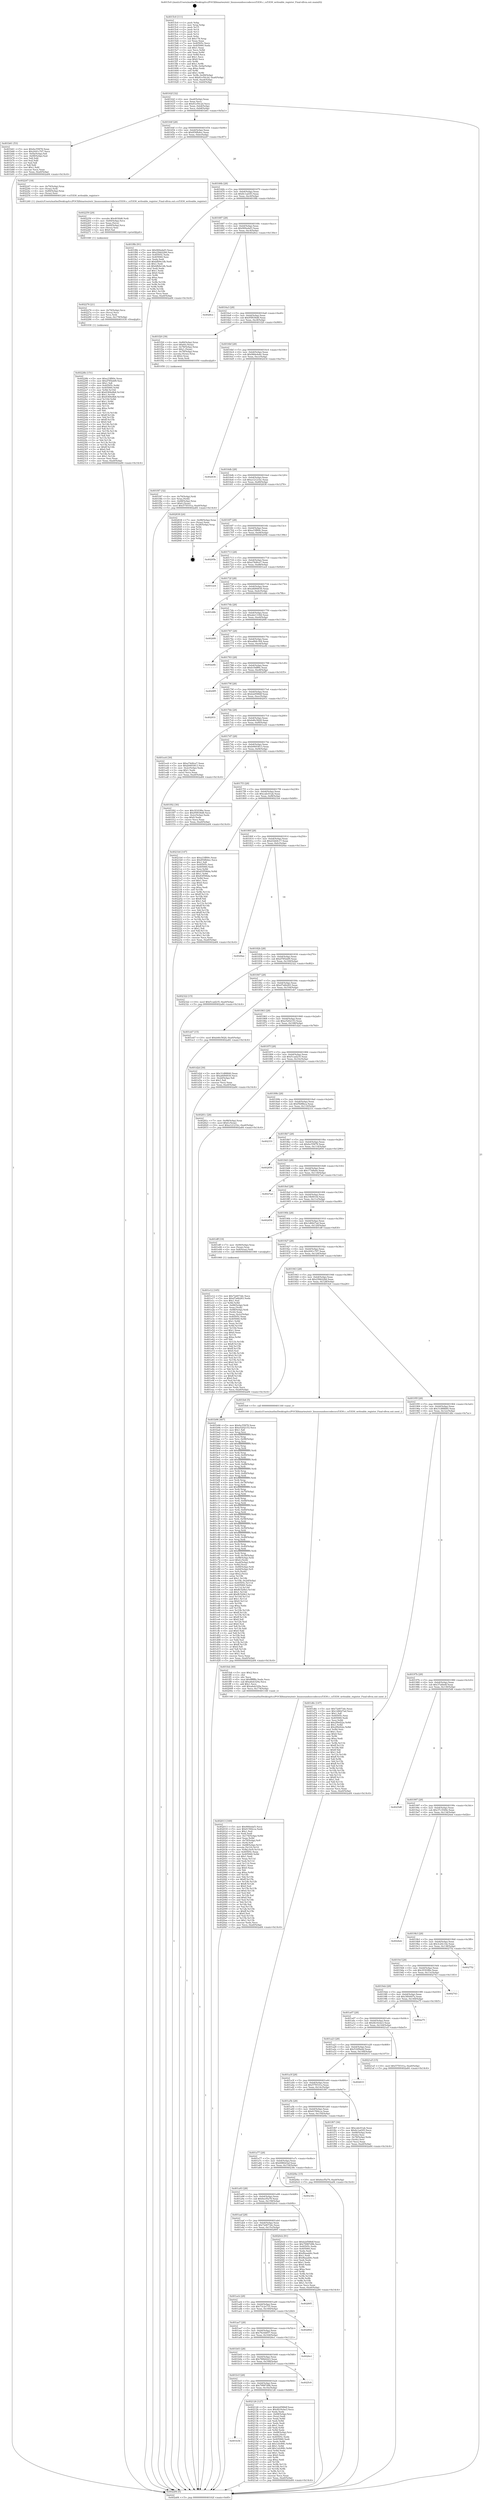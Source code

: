 digraph "0x4015c0" {
  label = "0x4015c0 (/mnt/c/Users/mathe/Desktop/tcc/POCII/binaries/extr_linuxsoundsoccodecscs53l30.c_cs53l30_writeable_register_Final-ollvm.out::main(0))"
  labelloc = "t"
  node[shape=record]

  Entry [label="",width=0.3,height=0.3,shape=circle,fillcolor=black,style=filled]
  "0x40162f" [label="{
     0x40162f [32]\l
     | [instrs]\l
     &nbsp;&nbsp;0x40162f \<+6\>: mov -0xa0(%rbp),%eax\l
     &nbsp;&nbsp;0x401635 \<+2\>: mov %eax,%ecx\l
     &nbsp;&nbsp;0x401637 \<+6\>: sub $0x81e50c2d,%ecx\l
     &nbsp;&nbsp;0x40163d \<+6\>: mov %eax,-0xb4(%rbp)\l
     &nbsp;&nbsp;0x401643 \<+6\>: mov %ecx,-0xb8(%rbp)\l
     &nbsp;&nbsp;0x401649 \<+6\>: je 0000000000401b61 \<main+0x5a1\>\l
  }"]
  "0x401b61" [label="{
     0x401b61 [53]\l
     | [instrs]\l
     &nbsp;&nbsp;0x401b61 \<+5\>: mov $0xfec55878,%eax\l
     &nbsp;&nbsp;0x401b66 \<+5\>: mov $0x2041c707,%ecx\l
     &nbsp;&nbsp;0x401b6b \<+6\>: mov -0x9a(%rbp),%dl\l
     &nbsp;&nbsp;0x401b71 \<+7\>: mov -0x99(%rbp),%sil\l
     &nbsp;&nbsp;0x401b78 \<+3\>: mov %dl,%dil\l
     &nbsp;&nbsp;0x401b7b \<+3\>: and %sil,%dil\l
     &nbsp;&nbsp;0x401b7e \<+3\>: xor %sil,%dl\l
     &nbsp;&nbsp;0x401b81 \<+3\>: or %dl,%dil\l
     &nbsp;&nbsp;0x401b84 \<+4\>: test $0x1,%dil\l
     &nbsp;&nbsp;0x401b88 \<+3\>: cmovne %ecx,%eax\l
     &nbsp;&nbsp;0x401b8b \<+6\>: mov %eax,-0xa0(%rbp)\l
     &nbsp;&nbsp;0x401b91 \<+5\>: jmp 0000000000402a84 \<main+0x14c4\>\l
  }"]
  "0x40164f" [label="{
     0x40164f [28]\l
     | [instrs]\l
     &nbsp;&nbsp;0x40164f \<+5\>: jmp 0000000000401654 \<main+0x94\>\l
     &nbsp;&nbsp;0x401654 \<+6\>: mov -0xb4(%rbp),%eax\l
     &nbsp;&nbsp;0x40165a \<+5\>: sub $0x854fb4ec,%eax\l
     &nbsp;&nbsp;0x40165f \<+6\>: mov %eax,-0xbc(%rbp)\l
     &nbsp;&nbsp;0x401665 \<+6\>: je 0000000000402247 \<main+0xc87\>\l
  }"]
  "0x402a84" [label="{
     0x402a84 [5]\l
     | [instrs]\l
     &nbsp;&nbsp;0x402a84 \<+5\>: jmp 000000000040162f \<main+0x6f\>\l
  }"]
  "0x4015c0" [label="{
     0x4015c0 [111]\l
     | [instrs]\l
     &nbsp;&nbsp;0x4015c0 \<+1\>: push %rbp\l
     &nbsp;&nbsp;0x4015c1 \<+3\>: mov %rsp,%rbp\l
     &nbsp;&nbsp;0x4015c4 \<+2\>: push %r15\l
     &nbsp;&nbsp;0x4015c6 \<+2\>: push %r14\l
     &nbsp;&nbsp;0x4015c8 \<+2\>: push %r13\l
     &nbsp;&nbsp;0x4015ca \<+2\>: push %r12\l
     &nbsp;&nbsp;0x4015cc \<+1\>: push %rbx\l
     &nbsp;&nbsp;0x4015cd \<+7\>: sub $0x178,%rsp\l
     &nbsp;&nbsp;0x4015d4 \<+2\>: xor %eax,%eax\l
     &nbsp;&nbsp;0x4015d6 \<+7\>: mov 0x40505c,%ecx\l
     &nbsp;&nbsp;0x4015dd \<+7\>: mov 0x405060,%edx\l
     &nbsp;&nbsp;0x4015e4 \<+3\>: sub $0x1,%eax\l
     &nbsp;&nbsp;0x4015e7 \<+3\>: mov %ecx,%r8d\l
     &nbsp;&nbsp;0x4015ea \<+3\>: add %eax,%r8d\l
     &nbsp;&nbsp;0x4015ed \<+4\>: imul %r8d,%ecx\l
     &nbsp;&nbsp;0x4015f1 \<+3\>: and $0x1,%ecx\l
     &nbsp;&nbsp;0x4015f4 \<+3\>: cmp $0x0,%ecx\l
     &nbsp;&nbsp;0x4015f7 \<+4\>: sete %r9b\l
     &nbsp;&nbsp;0x4015fb \<+4\>: and $0x1,%r9b\l
     &nbsp;&nbsp;0x4015ff \<+7\>: mov %r9b,-0x9a(%rbp)\l
     &nbsp;&nbsp;0x401606 \<+3\>: cmp $0xa,%edx\l
     &nbsp;&nbsp;0x401609 \<+4\>: setl %r9b\l
     &nbsp;&nbsp;0x40160d \<+4\>: and $0x1,%r9b\l
     &nbsp;&nbsp;0x401611 \<+7\>: mov %r9b,-0x99(%rbp)\l
     &nbsp;&nbsp;0x401618 \<+10\>: movl $0x81e50c2d,-0xa0(%rbp)\l
     &nbsp;&nbsp;0x401622 \<+6\>: mov %edi,-0xa4(%rbp)\l
     &nbsp;&nbsp;0x401628 \<+7\>: mov %rsi,-0xb0(%rbp)\l
  }"]
  Exit [label="",width=0.3,height=0.3,shape=circle,fillcolor=black,style=filled,peripheries=2]
  "0x402247" [label="{
     0x402247 [18]\l
     | [instrs]\l
     &nbsp;&nbsp;0x402247 \<+4\>: mov -0x70(%rbp),%rax\l
     &nbsp;&nbsp;0x40224b \<+3\>: mov (%rax),%rdi\l
     &nbsp;&nbsp;0x40224e \<+4\>: mov -0x80(%rbp),%rax\l
     &nbsp;&nbsp;0x402252 \<+2\>: mov (%rax),%esi\l
     &nbsp;&nbsp;0x402254 \<+5\>: call 0000000000401240 \<cs53l30_writeable_register\>\l
     | [calls]\l
     &nbsp;&nbsp;0x401240 \{1\} (/mnt/c/Users/mathe/Desktop/tcc/POCII/binaries/extr_linuxsoundsoccodecscs53l30.c_cs53l30_writeable_register_Final-ollvm.out::cs53l30_writeable_register)\l
  }"]
  "0x40166b" [label="{
     0x40166b [28]\l
     | [instrs]\l
     &nbsp;&nbsp;0x40166b \<+5\>: jmp 0000000000401670 \<main+0xb0\>\l
     &nbsp;&nbsp;0x401670 \<+6\>: mov -0xb4(%rbp),%eax\l
     &nbsp;&nbsp;0x401676 \<+5\>: sub $0x8c1ad3f3,%eax\l
     &nbsp;&nbsp;0x40167b \<+6\>: mov %eax,-0xc0(%rbp)\l
     &nbsp;&nbsp;0x401681 \<+6\>: je 0000000000401f8b \<main+0x9cb\>\l
  }"]
  "0x40228b" [label="{
     0x40228b [151]\l
     | [instrs]\l
     &nbsp;&nbsp;0x40228b \<+5\>: mov $0xa33ff49c,%eax\l
     &nbsp;&nbsp;0x402290 \<+5\>: mov $0xd785ebf9,%esi\l
     &nbsp;&nbsp;0x402295 \<+2\>: mov $0x1,%dl\l
     &nbsp;&nbsp;0x402297 \<+8\>: mov 0x40505c,%r8d\l
     &nbsp;&nbsp;0x40229f \<+8\>: mov 0x405060,%r9d\l
     &nbsp;&nbsp;0x4022a7 \<+3\>: mov %r8d,%r10d\l
     &nbsp;&nbsp;0x4022aa \<+7\>: add $0x8369e8b8,%r10d\l
     &nbsp;&nbsp;0x4022b1 \<+4\>: sub $0x1,%r10d\l
     &nbsp;&nbsp;0x4022b5 \<+7\>: sub $0x8369e8b8,%r10d\l
     &nbsp;&nbsp;0x4022bc \<+4\>: imul %r10d,%r8d\l
     &nbsp;&nbsp;0x4022c0 \<+4\>: and $0x1,%r8d\l
     &nbsp;&nbsp;0x4022c4 \<+4\>: cmp $0x0,%r8d\l
     &nbsp;&nbsp;0x4022c8 \<+4\>: sete %r11b\l
     &nbsp;&nbsp;0x4022cc \<+4\>: cmp $0xa,%r9d\l
     &nbsp;&nbsp;0x4022d0 \<+3\>: setl %bl\l
     &nbsp;&nbsp;0x4022d3 \<+3\>: mov %r11b,%r14b\l
     &nbsp;&nbsp;0x4022d6 \<+4\>: xor $0xff,%r14b\l
     &nbsp;&nbsp;0x4022da \<+3\>: mov %bl,%r15b\l
     &nbsp;&nbsp;0x4022dd \<+4\>: xor $0xff,%r15b\l
     &nbsp;&nbsp;0x4022e1 \<+3\>: xor $0x0,%dl\l
     &nbsp;&nbsp;0x4022e4 \<+3\>: mov %r14b,%r12b\l
     &nbsp;&nbsp;0x4022e7 \<+4\>: and $0x0,%r12b\l
     &nbsp;&nbsp;0x4022eb \<+3\>: and %dl,%r11b\l
     &nbsp;&nbsp;0x4022ee \<+3\>: mov %r15b,%r13b\l
     &nbsp;&nbsp;0x4022f1 \<+4\>: and $0x0,%r13b\l
     &nbsp;&nbsp;0x4022f5 \<+2\>: and %dl,%bl\l
     &nbsp;&nbsp;0x4022f7 \<+3\>: or %r11b,%r12b\l
     &nbsp;&nbsp;0x4022fa \<+3\>: or %bl,%r13b\l
     &nbsp;&nbsp;0x4022fd \<+3\>: xor %r13b,%r12b\l
     &nbsp;&nbsp;0x402300 \<+3\>: or %r15b,%r14b\l
     &nbsp;&nbsp;0x402303 \<+4\>: xor $0xff,%r14b\l
     &nbsp;&nbsp;0x402307 \<+3\>: or $0x0,%dl\l
     &nbsp;&nbsp;0x40230a \<+3\>: and %dl,%r14b\l
     &nbsp;&nbsp;0x40230d \<+3\>: or %r14b,%r12b\l
     &nbsp;&nbsp;0x402310 \<+4\>: test $0x1,%r12b\l
     &nbsp;&nbsp;0x402314 \<+3\>: cmovne %esi,%eax\l
     &nbsp;&nbsp;0x402317 \<+6\>: mov %eax,-0xa0(%rbp)\l
     &nbsp;&nbsp;0x40231d \<+5\>: jmp 0000000000402a84 \<main+0x14c4\>\l
  }"]
  "0x401f8b" [label="{
     0x401f8b [91]\l
     | [instrs]\l
     &nbsp;&nbsp;0x401f8b \<+5\>: mov $0x900edaf3,%eax\l
     &nbsp;&nbsp;0x401f90 \<+5\>: mov $0x2566228d,%ecx\l
     &nbsp;&nbsp;0x401f95 \<+7\>: mov 0x40505c,%edx\l
     &nbsp;&nbsp;0x401f9c \<+7\>: mov 0x405060,%esi\l
     &nbsp;&nbsp;0x401fa3 \<+2\>: mov %edx,%edi\l
     &nbsp;&nbsp;0x401fa5 \<+6\>: add $0xbfb9e1db,%edi\l
     &nbsp;&nbsp;0x401fab \<+3\>: sub $0x1,%edi\l
     &nbsp;&nbsp;0x401fae \<+6\>: sub $0xbfb9e1db,%edi\l
     &nbsp;&nbsp;0x401fb4 \<+3\>: imul %edi,%edx\l
     &nbsp;&nbsp;0x401fb7 \<+3\>: and $0x1,%edx\l
     &nbsp;&nbsp;0x401fba \<+3\>: cmp $0x0,%edx\l
     &nbsp;&nbsp;0x401fbd \<+4\>: sete %r8b\l
     &nbsp;&nbsp;0x401fc1 \<+3\>: cmp $0xa,%esi\l
     &nbsp;&nbsp;0x401fc4 \<+4\>: setl %r9b\l
     &nbsp;&nbsp;0x401fc8 \<+3\>: mov %r8b,%r10b\l
     &nbsp;&nbsp;0x401fcb \<+3\>: and %r9b,%r10b\l
     &nbsp;&nbsp;0x401fce \<+3\>: xor %r9b,%r8b\l
     &nbsp;&nbsp;0x401fd1 \<+3\>: or %r8b,%r10b\l
     &nbsp;&nbsp;0x401fd4 \<+4\>: test $0x1,%r10b\l
     &nbsp;&nbsp;0x401fd8 \<+3\>: cmovne %ecx,%eax\l
     &nbsp;&nbsp;0x401fdb \<+6\>: mov %eax,-0xa0(%rbp)\l
     &nbsp;&nbsp;0x401fe1 \<+5\>: jmp 0000000000402a84 \<main+0x14c4\>\l
  }"]
  "0x401687" [label="{
     0x401687 [28]\l
     | [instrs]\l
     &nbsp;&nbsp;0x401687 \<+5\>: jmp 000000000040168c \<main+0xcc\>\l
     &nbsp;&nbsp;0x40168c \<+6\>: mov -0xb4(%rbp),%eax\l
     &nbsp;&nbsp;0x401692 \<+5\>: sub $0x900edaf3,%eax\l
     &nbsp;&nbsp;0x401697 \<+6\>: mov %eax,-0xc4(%rbp)\l
     &nbsp;&nbsp;0x40169d \<+6\>: je 00000000004028ce \<main+0x130e\>\l
  }"]
  "0x402276" [label="{
     0x402276 [21]\l
     | [instrs]\l
     &nbsp;&nbsp;0x402276 \<+4\>: mov -0x70(%rbp),%rcx\l
     &nbsp;&nbsp;0x40227a \<+3\>: mov (%rcx),%rcx\l
     &nbsp;&nbsp;0x40227d \<+3\>: mov %rcx,%rdi\l
     &nbsp;&nbsp;0x402280 \<+6\>: mov %eax,-0x178(%rbp)\l
     &nbsp;&nbsp;0x402286 \<+5\>: call 0000000000401030 \<free@plt\>\l
     | [calls]\l
     &nbsp;&nbsp;0x401030 \{1\} (unknown)\l
  }"]
  "0x4028ce" [label="{
     0x4028ce\l
  }", style=dashed]
  "0x4016a3" [label="{
     0x4016a3 [28]\l
     | [instrs]\l
     &nbsp;&nbsp;0x4016a3 \<+5\>: jmp 00000000004016a8 \<main+0xe8\>\l
     &nbsp;&nbsp;0x4016a8 \<+6\>: mov -0xb4(%rbp),%eax\l
     &nbsp;&nbsp;0x4016ae \<+5\>: sub $0x95f036d8,%eax\l
     &nbsp;&nbsp;0x4016b3 \<+6\>: mov %eax,-0xc8(%rbp)\l
     &nbsp;&nbsp;0x4016b9 \<+6\>: je 0000000000401f20 \<main+0x960\>\l
  }"]
  "0x402259" [label="{
     0x402259 [29]\l
     | [instrs]\l
     &nbsp;&nbsp;0x402259 \<+10\>: movabs $0x4030d6,%rdi\l
     &nbsp;&nbsp;0x402263 \<+4\>: mov -0x60(%rbp),%rcx\l
     &nbsp;&nbsp;0x402267 \<+2\>: mov %eax,(%rcx)\l
     &nbsp;&nbsp;0x402269 \<+4\>: mov -0x60(%rbp),%rcx\l
     &nbsp;&nbsp;0x40226d \<+2\>: mov (%rcx),%esi\l
     &nbsp;&nbsp;0x40226f \<+2\>: mov $0x0,%al\l
     &nbsp;&nbsp;0x402271 \<+5\>: call 0000000000401040 \<printf@plt\>\l
     | [calls]\l
     &nbsp;&nbsp;0x401040 \{1\} (unknown)\l
  }"]
  "0x401f20" [label="{
     0x401f20 [39]\l
     | [instrs]\l
     &nbsp;&nbsp;0x401f20 \<+4\>: mov -0x80(%rbp),%rax\l
     &nbsp;&nbsp;0x401f24 \<+6\>: movl $0x64,(%rax)\l
     &nbsp;&nbsp;0x401f2a \<+4\>: mov -0x78(%rbp),%rax\l
     &nbsp;&nbsp;0x401f2e \<+6\>: movl $0x1,(%rax)\l
     &nbsp;&nbsp;0x401f34 \<+4\>: mov -0x78(%rbp),%rax\l
     &nbsp;&nbsp;0x401f38 \<+3\>: movslq (%rax),%rax\l
     &nbsp;&nbsp;0x401f3b \<+4\>: shl $0x2,%rax\l
     &nbsp;&nbsp;0x401f3f \<+3\>: mov %rax,%rdi\l
     &nbsp;&nbsp;0x401f42 \<+5\>: call 0000000000401050 \<malloc@plt\>\l
     | [calls]\l
     &nbsp;&nbsp;0x401050 \{1\} (unknown)\l
  }"]
  "0x4016bf" [label="{
     0x4016bf [28]\l
     | [instrs]\l
     &nbsp;&nbsp;0x4016bf \<+5\>: jmp 00000000004016c4 \<main+0x104\>\l
     &nbsp;&nbsp;0x4016c4 \<+6\>: mov -0xb4(%rbp),%eax\l
     &nbsp;&nbsp;0x4016ca \<+5\>: sub $0x98de4a6c,%eax\l
     &nbsp;&nbsp;0x4016cf \<+6\>: mov %eax,-0xcc(%rbp)\l
     &nbsp;&nbsp;0x4016d5 \<+6\>: je 0000000000402434 \<main+0xe74\>\l
  }"]
  "0x401b3b" [label="{
     0x401b3b\l
  }", style=dashed]
  "0x402434" [label="{
     0x402434\l
  }", style=dashed]
  "0x4016db" [label="{
     0x4016db [28]\l
     | [instrs]\l
     &nbsp;&nbsp;0x4016db \<+5\>: jmp 00000000004016e0 \<main+0x120\>\l
     &nbsp;&nbsp;0x4016e0 \<+6\>: mov -0xb4(%rbp),%eax\l
     &nbsp;&nbsp;0x4016e6 \<+5\>: sub $0xa12121bc,%eax\l
     &nbsp;&nbsp;0x4016eb \<+6\>: mov %eax,-0xd0(%rbp)\l
     &nbsp;&nbsp;0x4016f1 \<+6\>: je 0000000000402838 \<main+0x1278\>\l
  }"]
  "0x402126" [label="{
     0x402126 [127]\l
     | [instrs]\l
     &nbsp;&nbsp;0x402126 \<+5\>: mov $0xb2d588df,%eax\l
     &nbsp;&nbsp;0x40212b \<+5\>: mov $0x4b16cbe3,%ecx\l
     &nbsp;&nbsp;0x402130 \<+2\>: xor %edx,%edx\l
     &nbsp;&nbsp;0x402132 \<+4\>: mov -0x68(%rbp),%rsi\l
     &nbsp;&nbsp;0x402136 \<+2\>: mov (%rsi),%edi\l
     &nbsp;&nbsp;0x402138 \<+3\>: mov %edx,%r8d\l
     &nbsp;&nbsp;0x40213b \<+3\>: sub %edi,%r8d\l
     &nbsp;&nbsp;0x40213e \<+2\>: mov %edx,%edi\l
     &nbsp;&nbsp;0x402140 \<+3\>: sub $0x1,%edi\l
     &nbsp;&nbsp;0x402143 \<+3\>: add %edi,%r8d\l
     &nbsp;&nbsp;0x402146 \<+3\>: sub %r8d,%edx\l
     &nbsp;&nbsp;0x402149 \<+4\>: mov -0x68(%rbp),%rsi\l
     &nbsp;&nbsp;0x40214d \<+2\>: mov %edx,(%rsi)\l
     &nbsp;&nbsp;0x40214f \<+7\>: mov 0x40505c,%edx\l
     &nbsp;&nbsp;0x402156 \<+7\>: mov 0x405060,%edi\l
     &nbsp;&nbsp;0x40215d \<+3\>: mov %edx,%r8d\l
     &nbsp;&nbsp;0x402160 \<+7\>: sub $0x1efc89fc,%r8d\l
     &nbsp;&nbsp;0x402167 \<+4\>: sub $0x1,%r8d\l
     &nbsp;&nbsp;0x40216b \<+7\>: add $0x1efc89fc,%r8d\l
     &nbsp;&nbsp;0x402172 \<+4\>: imul %r8d,%edx\l
     &nbsp;&nbsp;0x402176 \<+3\>: and $0x1,%edx\l
     &nbsp;&nbsp;0x402179 \<+3\>: cmp $0x0,%edx\l
     &nbsp;&nbsp;0x40217c \<+4\>: sete %r9b\l
     &nbsp;&nbsp;0x402180 \<+3\>: cmp $0xa,%edi\l
     &nbsp;&nbsp;0x402183 \<+4\>: setl %r10b\l
     &nbsp;&nbsp;0x402187 \<+3\>: mov %r9b,%r11b\l
     &nbsp;&nbsp;0x40218a \<+3\>: and %r10b,%r11b\l
     &nbsp;&nbsp;0x40218d \<+3\>: xor %r10b,%r9b\l
     &nbsp;&nbsp;0x402190 \<+3\>: or %r9b,%r11b\l
     &nbsp;&nbsp;0x402193 \<+4\>: test $0x1,%r11b\l
     &nbsp;&nbsp;0x402197 \<+3\>: cmovne %ecx,%eax\l
     &nbsp;&nbsp;0x40219a \<+6\>: mov %eax,-0xa0(%rbp)\l
     &nbsp;&nbsp;0x4021a0 \<+5\>: jmp 0000000000402a84 \<main+0x14c4\>\l
  }"]
  "0x402838" [label="{
     0x402838 [24]\l
     | [instrs]\l
     &nbsp;&nbsp;0x402838 \<+7\>: mov -0x98(%rbp),%rax\l
     &nbsp;&nbsp;0x40283f \<+2\>: mov (%rax),%eax\l
     &nbsp;&nbsp;0x402841 \<+4\>: lea -0x28(%rbp),%rsp\l
     &nbsp;&nbsp;0x402845 \<+1\>: pop %rbx\l
     &nbsp;&nbsp;0x402846 \<+2\>: pop %r12\l
     &nbsp;&nbsp;0x402848 \<+2\>: pop %r13\l
     &nbsp;&nbsp;0x40284a \<+2\>: pop %r14\l
     &nbsp;&nbsp;0x40284c \<+2\>: pop %r15\l
     &nbsp;&nbsp;0x40284e \<+1\>: pop %rbp\l
     &nbsp;&nbsp;0x40284f \<+1\>: ret\l
  }"]
  "0x4016f7" [label="{
     0x4016f7 [28]\l
     | [instrs]\l
     &nbsp;&nbsp;0x4016f7 \<+5\>: jmp 00000000004016fc \<main+0x13c\>\l
     &nbsp;&nbsp;0x4016fc \<+6\>: mov -0xb4(%rbp),%eax\l
     &nbsp;&nbsp;0x401702 \<+5\>: sub $0xa33ff49c,%eax\l
     &nbsp;&nbsp;0x401707 \<+6\>: mov %eax,-0xd4(%rbp)\l
     &nbsp;&nbsp;0x40170d \<+6\>: je 000000000040295b \<main+0x139b\>\l
  }"]
  "0x401b1f" [label="{
     0x401b1f [28]\l
     | [instrs]\l
     &nbsp;&nbsp;0x401b1f \<+5\>: jmp 0000000000401b24 \<main+0x564\>\l
     &nbsp;&nbsp;0x401b24 \<+6\>: mov -0xb4(%rbp),%eax\l
     &nbsp;&nbsp;0x401b2a \<+5\>: sub $0x79987d9b,%eax\l
     &nbsp;&nbsp;0x401b2f \<+6\>: mov %eax,-0x16c(%rbp)\l
     &nbsp;&nbsp;0x401b35 \<+6\>: je 0000000000402126 \<main+0xb66\>\l
  }"]
  "0x40295b" [label="{
     0x40295b\l
  }", style=dashed]
  "0x401713" [label="{
     0x401713 [28]\l
     | [instrs]\l
     &nbsp;&nbsp;0x401713 \<+5\>: jmp 0000000000401718 \<main+0x158\>\l
     &nbsp;&nbsp;0x401718 \<+6\>: mov -0xb4(%rbp),%eax\l
     &nbsp;&nbsp;0x40171e \<+5\>: sub $0xa74d0ce7,%eax\l
     &nbsp;&nbsp;0x401723 \<+6\>: mov %eax,-0xd8(%rbp)\l
     &nbsp;&nbsp;0x401729 \<+6\>: je 0000000000401ee4 \<main+0x924\>\l
  }"]
  "0x4025c9" [label="{
     0x4025c9\l
  }", style=dashed]
  "0x401ee4" [label="{
     0x401ee4\l
  }", style=dashed]
  "0x40172f" [label="{
     0x40172f [28]\l
     | [instrs]\l
     &nbsp;&nbsp;0x40172f \<+5\>: jmp 0000000000401734 \<main+0x174\>\l
     &nbsp;&nbsp;0x401734 \<+6\>: mov -0xb4(%rbp),%eax\l
     &nbsp;&nbsp;0x40173a \<+5\>: sub $0xa8d9d030,%eax\l
     &nbsp;&nbsp;0x40173f \<+6\>: mov %eax,-0xdc(%rbp)\l
     &nbsp;&nbsp;0x401745 \<+6\>: je 0000000000401d4b \<main+0x78b\>\l
  }"]
  "0x401b03" [label="{
     0x401b03 [28]\l
     | [instrs]\l
     &nbsp;&nbsp;0x401b03 \<+5\>: jmp 0000000000401b08 \<main+0x548\>\l
     &nbsp;&nbsp;0x401b08 \<+6\>: mov -0xb4(%rbp),%eax\l
     &nbsp;&nbsp;0x401b0e \<+5\>: sub $0x780b0223,%eax\l
     &nbsp;&nbsp;0x401b13 \<+6\>: mov %eax,-0x168(%rbp)\l
     &nbsp;&nbsp;0x401b19 \<+6\>: je 00000000004025c9 \<main+0x1009\>\l
  }"]
  "0x401d4b" [label="{
     0x401d4b\l
  }", style=dashed]
  "0x40174b" [label="{
     0x40174b [28]\l
     | [instrs]\l
     &nbsp;&nbsp;0x40174b \<+5\>: jmp 0000000000401750 \<main+0x190\>\l
     &nbsp;&nbsp;0x401750 \<+6\>: mov -0xb4(%rbp),%eax\l
     &nbsp;&nbsp;0x401756 \<+5\>: sub $0xabe1330d,%eax\l
     &nbsp;&nbsp;0x40175b \<+6\>: mov %eax,-0xe0(%rbp)\l
     &nbsp;&nbsp;0x401761 \<+6\>: je 00000000004026f0 \<main+0x1130\>\l
  }"]
  "0x4026e1" [label="{
     0x4026e1\l
  }", style=dashed]
  "0x4026f0" [label="{
     0x4026f0\l
  }", style=dashed]
  "0x401767" [label="{
     0x401767 [28]\l
     | [instrs]\l
     &nbsp;&nbsp;0x401767 \<+5\>: jmp 000000000040176c \<main+0x1ac\>\l
     &nbsp;&nbsp;0x40176c \<+6\>: mov -0xb4(%rbp),%eax\l
     &nbsp;&nbsp;0x401772 \<+5\>: sub $0xadb8c304,%eax\l
     &nbsp;&nbsp;0x401777 \<+6\>: mov %eax,-0xe4(%rbp)\l
     &nbsp;&nbsp;0x40177d \<+6\>: je 0000000000402a4b \<main+0x148b\>\l
  }"]
  "0x401ae7" [label="{
     0x401ae7 [28]\l
     | [instrs]\l
     &nbsp;&nbsp;0x401ae7 \<+5\>: jmp 0000000000401aec \<main+0x52c\>\l
     &nbsp;&nbsp;0x401aec \<+6\>: mov -0xb4(%rbp),%eax\l
     &nbsp;&nbsp;0x401af2 \<+5\>: sub $0x76c0d057,%eax\l
     &nbsp;&nbsp;0x401af7 \<+6\>: mov %eax,-0x164(%rbp)\l
     &nbsp;&nbsp;0x401afd \<+6\>: je 00000000004026e1 \<main+0x1121\>\l
  }"]
  "0x402a4b" [label="{
     0x402a4b\l
  }", style=dashed]
  "0x401783" [label="{
     0x401783 [28]\l
     | [instrs]\l
     &nbsp;&nbsp;0x401783 \<+5\>: jmp 0000000000401788 \<main+0x1c8\>\l
     &nbsp;&nbsp;0x401788 \<+6\>: mov -0xb4(%rbp),%eax\l
     &nbsp;&nbsp;0x40178e \<+5\>: sub $0xb19dff9c,%eax\l
     &nbsp;&nbsp;0x401793 \<+6\>: mov %eax,-0xe8(%rbp)\l
     &nbsp;&nbsp;0x401799 \<+6\>: je 00000000004029f5 \<main+0x1435\>\l
  }"]
  "0x40280d" [label="{
     0x40280d\l
  }", style=dashed]
  "0x4029f5" [label="{
     0x4029f5\l
  }", style=dashed]
  "0x40179f" [label="{
     0x40179f [28]\l
     | [instrs]\l
     &nbsp;&nbsp;0x40179f \<+5\>: jmp 00000000004017a4 \<main+0x1e4\>\l
     &nbsp;&nbsp;0x4017a4 \<+6\>: mov -0xb4(%rbp),%eax\l
     &nbsp;&nbsp;0x4017aa \<+5\>: sub $0xb2d588df,%eax\l
     &nbsp;&nbsp;0x4017af \<+6\>: mov %eax,-0xec(%rbp)\l
     &nbsp;&nbsp;0x4017b5 \<+6\>: je 0000000000402931 \<main+0x1371\>\l
  }"]
  "0x401acb" [label="{
     0x401acb [28]\l
     | [instrs]\l
     &nbsp;&nbsp;0x401acb \<+5\>: jmp 0000000000401ad0 \<main+0x510\>\l
     &nbsp;&nbsp;0x401ad0 \<+6\>: mov -0xb4(%rbp),%eax\l
     &nbsp;&nbsp;0x401ad6 \<+5\>: sub $0x73c2e735,%eax\l
     &nbsp;&nbsp;0x401adb \<+6\>: mov %eax,-0x160(%rbp)\l
     &nbsp;&nbsp;0x401ae1 \<+6\>: je 000000000040280d \<main+0x124d\>\l
  }"]
  "0x402931" [label="{
     0x402931\l
  }", style=dashed]
  "0x4017bb" [label="{
     0x4017bb [28]\l
     | [instrs]\l
     &nbsp;&nbsp;0x4017bb \<+5\>: jmp 00000000004017c0 \<main+0x200\>\l
     &nbsp;&nbsp;0x4017c0 \<+6\>: mov -0xb4(%rbp),%eax\l
     &nbsp;&nbsp;0x4017c6 \<+5\>: sub $0xb46c5620,%eax\l
     &nbsp;&nbsp;0x4017cb \<+6\>: mov %eax,-0xf0(%rbp)\l
     &nbsp;&nbsp;0x4017d1 \<+6\>: je 0000000000401ec6 \<main+0x906\>\l
  }"]
  "0x402895" [label="{
     0x402895\l
  }", style=dashed]
  "0x401ec6" [label="{
     0x401ec6 [30]\l
     | [instrs]\l
     &nbsp;&nbsp;0x401ec6 \<+5\>: mov $0xa74d0ce7,%eax\l
     &nbsp;&nbsp;0x401ecb \<+5\>: mov $0xb9493813,%ecx\l
     &nbsp;&nbsp;0x401ed0 \<+3\>: mov -0x2c(%rbp),%edx\l
     &nbsp;&nbsp;0x401ed3 \<+3\>: cmp $0x1,%edx\l
     &nbsp;&nbsp;0x401ed6 \<+3\>: cmovl %ecx,%eax\l
     &nbsp;&nbsp;0x401ed9 \<+6\>: mov %eax,-0xa0(%rbp)\l
     &nbsp;&nbsp;0x401edf \<+5\>: jmp 0000000000402a84 \<main+0x14c4\>\l
  }"]
  "0x4017d7" [label="{
     0x4017d7 [28]\l
     | [instrs]\l
     &nbsp;&nbsp;0x4017d7 \<+5\>: jmp 00000000004017dc \<main+0x21c\>\l
     &nbsp;&nbsp;0x4017dc \<+6\>: mov -0xb4(%rbp),%eax\l
     &nbsp;&nbsp;0x4017e2 \<+5\>: sub $0xb9493813,%eax\l
     &nbsp;&nbsp;0x4017e7 \<+6\>: mov %eax,-0xf4(%rbp)\l
     &nbsp;&nbsp;0x4017ed \<+6\>: je 0000000000401f02 \<main+0x942\>\l
  }"]
  "0x401aaf" [label="{
     0x401aaf [28]\l
     | [instrs]\l
     &nbsp;&nbsp;0x401aaf \<+5\>: jmp 0000000000401ab4 \<main+0x4f4\>\l
     &nbsp;&nbsp;0x401ab4 \<+6\>: mov -0xb4(%rbp),%eax\l
     &nbsp;&nbsp;0x401aba \<+5\>: sub $0x72d073dc,%eax\l
     &nbsp;&nbsp;0x401abf \<+6\>: mov %eax,-0x15c(%rbp)\l
     &nbsp;&nbsp;0x401ac5 \<+6\>: je 0000000000402895 \<main+0x12d5\>\l
  }"]
  "0x401f02" [label="{
     0x401f02 [30]\l
     | [instrs]\l
     &nbsp;&nbsp;0x401f02 \<+5\>: mov $0x3f183f6e,%eax\l
     &nbsp;&nbsp;0x401f07 \<+5\>: mov $0x95f036d8,%ecx\l
     &nbsp;&nbsp;0x401f0c \<+3\>: mov -0x2c(%rbp),%edx\l
     &nbsp;&nbsp;0x401f0f \<+3\>: cmp $0x0,%edx\l
     &nbsp;&nbsp;0x401f12 \<+3\>: cmove %ecx,%eax\l
     &nbsp;&nbsp;0x401f15 \<+6\>: mov %eax,-0xa0(%rbp)\l
     &nbsp;&nbsp;0x401f1b \<+5\>: jmp 0000000000402a84 \<main+0x14c4\>\l
  }"]
  "0x4017f3" [label="{
     0x4017f3 [28]\l
     | [instrs]\l
     &nbsp;&nbsp;0x4017f3 \<+5\>: jmp 00000000004017f8 \<main+0x238\>\l
     &nbsp;&nbsp;0x4017f8 \<+6\>: mov -0xb4(%rbp),%eax\l
     &nbsp;&nbsp;0x4017fe \<+5\>: sub $0xcabc01ab,%eax\l
     &nbsp;&nbsp;0x401803 \<+6\>: mov %eax,-0xf8(%rbp)\l
     &nbsp;&nbsp;0x401809 \<+6\>: je 00000000004021b4 \<main+0xbf4\>\l
  }"]
  "0x4020cb" [label="{
     0x4020cb [91]\l
     | [instrs]\l
     &nbsp;&nbsp;0x4020cb \<+5\>: mov $0xb2d588df,%eax\l
     &nbsp;&nbsp;0x4020d0 \<+5\>: mov $0x79987d9b,%ecx\l
     &nbsp;&nbsp;0x4020d5 \<+7\>: mov 0x40505c,%edx\l
     &nbsp;&nbsp;0x4020dc \<+7\>: mov 0x405060,%esi\l
     &nbsp;&nbsp;0x4020e3 \<+2\>: mov %edx,%edi\l
     &nbsp;&nbsp;0x4020e5 \<+6\>: add $0xf6aaab6c,%edi\l
     &nbsp;&nbsp;0x4020eb \<+3\>: sub $0x1,%edi\l
     &nbsp;&nbsp;0x4020ee \<+6\>: sub $0xf6aaab6c,%edi\l
     &nbsp;&nbsp;0x4020f4 \<+3\>: imul %edi,%edx\l
     &nbsp;&nbsp;0x4020f7 \<+3\>: and $0x1,%edx\l
     &nbsp;&nbsp;0x4020fa \<+3\>: cmp $0x0,%edx\l
     &nbsp;&nbsp;0x4020fd \<+4\>: sete %r8b\l
     &nbsp;&nbsp;0x402101 \<+3\>: cmp $0xa,%esi\l
     &nbsp;&nbsp;0x402104 \<+4\>: setl %r9b\l
     &nbsp;&nbsp;0x402108 \<+3\>: mov %r8b,%r10b\l
     &nbsp;&nbsp;0x40210b \<+3\>: and %r9b,%r10b\l
     &nbsp;&nbsp;0x40210e \<+3\>: xor %r9b,%r8b\l
     &nbsp;&nbsp;0x402111 \<+3\>: or %r8b,%r10b\l
     &nbsp;&nbsp;0x402114 \<+4\>: test $0x1,%r10b\l
     &nbsp;&nbsp;0x402118 \<+3\>: cmovne %ecx,%eax\l
     &nbsp;&nbsp;0x40211b \<+6\>: mov %eax,-0xa0(%rbp)\l
     &nbsp;&nbsp;0x402121 \<+5\>: jmp 0000000000402a84 \<main+0x14c4\>\l
  }"]
  "0x4021b4" [label="{
     0x4021b4 [147]\l
     | [instrs]\l
     &nbsp;&nbsp;0x4021b4 \<+5\>: mov $0xa33ff49c,%eax\l
     &nbsp;&nbsp;0x4021b9 \<+5\>: mov $0x854fb4ec,%ecx\l
     &nbsp;&nbsp;0x4021be \<+2\>: mov $0x1,%dl\l
     &nbsp;&nbsp;0x4021c0 \<+7\>: mov 0x40505c,%esi\l
     &nbsp;&nbsp;0x4021c7 \<+7\>: mov 0x405060,%edi\l
     &nbsp;&nbsp;0x4021ce \<+3\>: mov %esi,%r8d\l
     &nbsp;&nbsp;0x4021d1 \<+7\>: add $0x83f596da,%r8d\l
     &nbsp;&nbsp;0x4021d8 \<+4\>: sub $0x1,%r8d\l
     &nbsp;&nbsp;0x4021dc \<+7\>: sub $0x83f596da,%r8d\l
     &nbsp;&nbsp;0x4021e3 \<+4\>: imul %r8d,%esi\l
     &nbsp;&nbsp;0x4021e7 \<+3\>: and $0x1,%esi\l
     &nbsp;&nbsp;0x4021ea \<+3\>: cmp $0x0,%esi\l
     &nbsp;&nbsp;0x4021ed \<+4\>: sete %r9b\l
     &nbsp;&nbsp;0x4021f1 \<+3\>: cmp $0xa,%edi\l
     &nbsp;&nbsp;0x4021f4 \<+4\>: setl %r10b\l
     &nbsp;&nbsp;0x4021f8 \<+3\>: mov %r9b,%r11b\l
     &nbsp;&nbsp;0x4021fb \<+4\>: xor $0xff,%r11b\l
     &nbsp;&nbsp;0x4021ff \<+3\>: mov %r10b,%bl\l
     &nbsp;&nbsp;0x402202 \<+3\>: xor $0xff,%bl\l
     &nbsp;&nbsp;0x402205 \<+3\>: xor $0x1,%dl\l
     &nbsp;&nbsp;0x402208 \<+3\>: mov %r11b,%r14b\l
     &nbsp;&nbsp;0x40220b \<+4\>: and $0xff,%r14b\l
     &nbsp;&nbsp;0x40220f \<+3\>: and %dl,%r9b\l
     &nbsp;&nbsp;0x402212 \<+3\>: mov %bl,%r15b\l
     &nbsp;&nbsp;0x402215 \<+4\>: and $0xff,%r15b\l
     &nbsp;&nbsp;0x402219 \<+3\>: and %dl,%r10b\l
     &nbsp;&nbsp;0x40221c \<+3\>: or %r9b,%r14b\l
     &nbsp;&nbsp;0x40221f \<+3\>: or %r10b,%r15b\l
     &nbsp;&nbsp;0x402222 \<+3\>: xor %r15b,%r14b\l
     &nbsp;&nbsp;0x402225 \<+3\>: or %bl,%r11b\l
     &nbsp;&nbsp;0x402228 \<+4\>: xor $0xff,%r11b\l
     &nbsp;&nbsp;0x40222c \<+3\>: or $0x1,%dl\l
     &nbsp;&nbsp;0x40222f \<+3\>: and %dl,%r11b\l
     &nbsp;&nbsp;0x402232 \<+3\>: or %r11b,%r14b\l
     &nbsp;&nbsp;0x402235 \<+4\>: test $0x1,%r14b\l
     &nbsp;&nbsp;0x402239 \<+3\>: cmovne %ecx,%eax\l
     &nbsp;&nbsp;0x40223c \<+6\>: mov %eax,-0xa0(%rbp)\l
     &nbsp;&nbsp;0x402242 \<+5\>: jmp 0000000000402a84 \<main+0x14c4\>\l
  }"]
  "0x40180f" [label="{
     0x40180f [28]\l
     | [instrs]\l
     &nbsp;&nbsp;0x40180f \<+5\>: jmp 0000000000401814 \<main+0x254\>\l
     &nbsp;&nbsp;0x401814 \<+6\>: mov -0xb4(%rbp),%eax\l
     &nbsp;&nbsp;0x40181a \<+5\>: sub $0xd32b9c17,%eax\l
     &nbsp;&nbsp;0x40181f \<+6\>: mov %eax,-0xfc(%rbp)\l
     &nbsp;&nbsp;0x401825 \<+6\>: je 00000000004029ae \<main+0x13ee\>\l
  }"]
  "0x401a93" [label="{
     0x401a93 [28]\l
     | [instrs]\l
     &nbsp;&nbsp;0x401a93 \<+5\>: jmp 0000000000401a98 \<main+0x4d8\>\l
     &nbsp;&nbsp;0x401a98 \<+6\>: mov -0xb4(%rbp),%eax\l
     &nbsp;&nbsp;0x401a9e \<+5\>: sub $0x6ecf5a79,%eax\l
     &nbsp;&nbsp;0x401aa3 \<+6\>: mov %eax,-0x158(%rbp)\l
     &nbsp;&nbsp;0x401aa9 \<+6\>: je 00000000004020cb \<main+0xb0b\>\l
  }"]
  "0x4029ae" [label="{
     0x4029ae\l
  }", style=dashed]
  "0x40182b" [label="{
     0x40182b [28]\l
     | [instrs]\l
     &nbsp;&nbsp;0x40182b \<+5\>: jmp 0000000000401830 \<main+0x270\>\l
     &nbsp;&nbsp;0x401830 \<+6\>: mov -0xb4(%rbp),%eax\l
     &nbsp;&nbsp;0x401836 \<+5\>: sub $0xd785ebf9,%eax\l
     &nbsp;&nbsp;0x40183b \<+6\>: mov %eax,-0x100(%rbp)\l
     &nbsp;&nbsp;0x401841 \<+6\>: je 0000000000402322 \<main+0xd62\>\l
  }"]
  "0x40238c" [label="{
     0x40238c\l
  }", style=dashed]
  "0x402322" [label="{
     0x402322 [15]\l
     | [instrs]\l
     &nbsp;&nbsp;0x402322 \<+10\>: movl $0xf1cad235,-0xa0(%rbp)\l
     &nbsp;&nbsp;0x40232c \<+5\>: jmp 0000000000402a84 \<main+0x14c4\>\l
  }"]
  "0x401847" [label="{
     0x401847 [28]\l
     | [instrs]\l
     &nbsp;&nbsp;0x401847 \<+5\>: jmp 000000000040184c \<main+0x28c\>\l
     &nbsp;&nbsp;0x40184c \<+6\>: mov -0xb4(%rbp),%eax\l
     &nbsp;&nbsp;0x401852 \<+5\>: sub $0xd7a6b283,%eax\l
     &nbsp;&nbsp;0x401857 \<+6\>: mov %eax,-0x104(%rbp)\l
     &nbsp;&nbsp;0x40185d \<+6\>: je 0000000000401eb7 \<main+0x8f7\>\l
  }"]
  "0x401a77" [label="{
     0x401a77 [28]\l
     | [instrs]\l
     &nbsp;&nbsp;0x401a77 \<+5\>: jmp 0000000000401a7c \<main+0x4bc\>\l
     &nbsp;&nbsp;0x401a7c \<+6\>: mov -0xb4(%rbp),%eax\l
     &nbsp;&nbsp;0x401a82 \<+5\>: sub $0x6980d3af,%eax\l
     &nbsp;&nbsp;0x401a87 \<+6\>: mov %eax,-0x154(%rbp)\l
     &nbsp;&nbsp;0x401a8d \<+6\>: je 000000000040238c \<main+0xdcc\>\l
  }"]
  "0x401eb7" [label="{
     0x401eb7 [15]\l
     | [instrs]\l
     &nbsp;&nbsp;0x401eb7 \<+10\>: movl $0xb46c5620,-0xa0(%rbp)\l
     &nbsp;&nbsp;0x401ec1 \<+5\>: jmp 0000000000402a84 \<main+0x14c4\>\l
  }"]
  "0x401863" [label="{
     0x401863 [28]\l
     | [instrs]\l
     &nbsp;&nbsp;0x401863 \<+5\>: jmp 0000000000401868 \<main+0x2a8\>\l
     &nbsp;&nbsp;0x401868 \<+6\>: mov -0xb4(%rbp),%eax\l
     &nbsp;&nbsp;0x40186e \<+5\>: sub $0xe5202153,%eax\l
     &nbsp;&nbsp;0x401873 \<+6\>: mov %eax,-0x108(%rbp)\l
     &nbsp;&nbsp;0x401879 \<+6\>: je 0000000000401d2d \<main+0x76d\>\l
  }"]
  "0x4020bc" [label="{
     0x4020bc [15]\l
     | [instrs]\l
     &nbsp;&nbsp;0x4020bc \<+10\>: movl $0x6ecf5a79,-0xa0(%rbp)\l
     &nbsp;&nbsp;0x4020c6 \<+5\>: jmp 0000000000402a84 \<main+0x14c4\>\l
  }"]
  "0x401d2d" [label="{
     0x401d2d [30]\l
     | [instrs]\l
     &nbsp;&nbsp;0x401d2d \<+5\>: mov $0x31d88840,%eax\l
     &nbsp;&nbsp;0x401d32 \<+5\>: mov $0xa8d9d030,%ecx\l
     &nbsp;&nbsp;0x401d37 \<+3\>: mov -0x2d(%rbp),%dl\l
     &nbsp;&nbsp;0x401d3a \<+3\>: test $0x1,%dl\l
     &nbsp;&nbsp;0x401d3d \<+3\>: cmovne %ecx,%eax\l
     &nbsp;&nbsp;0x401d40 \<+6\>: mov %eax,-0xa0(%rbp)\l
     &nbsp;&nbsp;0x401d46 \<+5\>: jmp 0000000000402a84 \<main+0x14c4\>\l
  }"]
  "0x40187f" [label="{
     0x40187f [28]\l
     | [instrs]\l
     &nbsp;&nbsp;0x40187f \<+5\>: jmp 0000000000401884 \<main+0x2c4\>\l
     &nbsp;&nbsp;0x401884 \<+6\>: mov -0xb4(%rbp),%eax\l
     &nbsp;&nbsp;0x40188a \<+5\>: sub $0xf1cad235,%eax\l
     &nbsp;&nbsp;0x40188f \<+6\>: mov %eax,-0x10c(%rbp)\l
     &nbsp;&nbsp;0x401895 \<+6\>: je 000000000040281c \<main+0x125c\>\l
  }"]
  "0x402013" [label="{
     0x402013 [169]\l
     | [instrs]\l
     &nbsp;&nbsp;0x402013 \<+5\>: mov $0x900edaf3,%ecx\l
     &nbsp;&nbsp;0x402018 \<+5\>: mov $0x61584cca,%edx\l
     &nbsp;&nbsp;0x40201d \<+3\>: mov $0x1,%sil\l
     &nbsp;&nbsp;0x402020 \<+2\>: xor %edi,%edi\l
     &nbsp;&nbsp;0x402022 \<+7\>: mov -0x174(%rbp),%r8d\l
     &nbsp;&nbsp;0x402029 \<+4\>: imul %eax,%r8d\l
     &nbsp;&nbsp;0x40202d \<+4\>: mov -0x70(%rbp),%r9\l
     &nbsp;&nbsp;0x402031 \<+3\>: mov (%r9),%r9\l
     &nbsp;&nbsp;0x402034 \<+4\>: mov -0x68(%rbp),%r10\l
     &nbsp;&nbsp;0x402038 \<+3\>: movslq (%r10),%r10\l
     &nbsp;&nbsp;0x40203b \<+4\>: mov %r8d,(%r9,%r10,4)\l
     &nbsp;&nbsp;0x40203f \<+7\>: mov 0x40505c,%eax\l
     &nbsp;&nbsp;0x402046 \<+8\>: mov 0x405060,%r8d\l
     &nbsp;&nbsp;0x40204e \<+3\>: sub $0x1,%edi\l
     &nbsp;&nbsp;0x402051 \<+3\>: mov %eax,%r11d\l
     &nbsp;&nbsp;0x402054 \<+3\>: add %edi,%r11d\l
     &nbsp;&nbsp;0x402057 \<+4\>: imul %r11d,%eax\l
     &nbsp;&nbsp;0x40205b \<+3\>: and $0x1,%eax\l
     &nbsp;&nbsp;0x40205e \<+3\>: cmp $0x0,%eax\l
     &nbsp;&nbsp;0x402061 \<+3\>: sete %bl\l
     &nbsp;&nbsp;0x402064 \<+4\>: cmp $0xa,%r8d\l
     &nbsp;&nbsp;0x402068 \<+4\>: setl %r14b\l
     &nbsp;&nbsp;0x40206c \<+3\>: mov %bl,%r15b\l
     &nbsp;&nbsp;0x40206f \<+4\>: xor $0xff,%r15b\l
     &nbsp;&nbsp;0x402073 \<+3\>: mov %r14b,%r12b\l
     &nbsp;&nbsp;0x402076 \<+4\>: xor $0xff,%r12b\l
     &nbsp;&nbsp;0x40207a \<+4\>: xor $0x0,%sil\l
     &nbsp;&nbsp;0x40207e \<+3\>: mov %r15b,%r13b\l
     &nbsp;&nbsp;0x402081 \<+4\>: and $0x0,%r13b\l
     &nbsp;&nbsp;0x402085 \<+3\>: and %sil,%bl\l
     &nbsp;&nbsp;0x402088 \<+3\>: mov %r12b,%al\l
     &nbsp;&nbsp;0x40208b \<+2\>: and $0x0,%al\l
     &nbsp;&nbsp;0x40208d \<+3\>: and %sil,%r14b\l
     &nbsp;&nbsp;0x402090 \<+3\>: or %bl,%r13b\l
     &nbsp;&nbsp;0x402093 \<+3\>: or %r14b,%al\l
     &nbsp;&nbsp;0x402096 \<+3\>: xor %al,%r13b\l
     &nbsp;&nbsp;0x402099 \<+3\>: or %r12b,%r15b\l
     &nbsp;&nbsp;0x40209c \<+4\>: xor $0xff,%r15b\l
     &nbsp;&nbsp;0x4020a0 \<+4\>: or $0x0,%sil\l
     &nbsp;&nbsp;0x4020a4 \<+3\>: and %sil,%r15b\l
     &nbsp;&nbsp;0x4020a7 \<+3\>: or %r15b,%r13b\l
     &nbsp;&nbsp;0x4020aa \<+4\>: test $0x1,%r13b\l
     &nbsp;&nbsp;0x4020ae \<+3\>: cmovne %edx,%ecx\l
     &nbsp;&nbsp;0x4020b1 \<+6\>: mov %ecx,-0xa0(%rbp)\l
     &nbsp;&nbsp;0x4020b7 \<+5\>: jmp 0000000000402a84 \<main+0x14c4\>\l
  }"]
  "0x40281c" [label="{
     0x40281c [28]\l
     | [instrs]\l
     &nbsp;&nbsp;0x40281c \<+7\>: mov -0x98(%rbp),%rax\l
     &nbsp;&nbsp;0x402823 \<+6\>: movl $0x0,(%rax)\l
     &nbsp;&nbsp;0x402829 \<+10\>: movl $0xa12121bc,-0xa0(%rbp)\l
     &nbsp;&nbsp;0x402833 \<+5\>: jmp 0000000000402a84 \<main+0x14c4\>\l
  }"]
  "0x40189b" [label="{
     0x40189b [28]\l
     | [instrs]\l
     &nbsp;&nbsp;0x40189b \<+5\>: jmp 00000000004018a0 \<main+0x2e0\>\l
     &nbsp;&nbsp;0x4018a0 \<+6\>: mov -0xb4(%rbp),%eax\l
     &nbsp;&nbsp;0x4018a6 \<+5\>: sub $0xf5bf8bca,%eax\l
     &nbsp;&nbsp;0x4018ab \<+6\>: mov %eax,-0x110(%rbp)\l
     &nbsp;&nbsp;0x4018b1 \<+6\>: je 0000000000402331 \<main+0xd71\>\l
  }"]
  "0x401feb" [label="{
     0x401feb [40]\l
     | [instrs]\l
     &nbsp;&nbsp;0x401feb \<+5\>: mov $0x2,%ecx\l
     &nbsp;&nbsp;0x401ff0 \<+1\>: cltd\l
     &nbsp;&nbsp;0x401ff1 \<+2\>: idiv %ecx\l
     &nbsp;&nbsp;0x401ff3 \<+6\>: imul $0xfffffffe,%edx,%ecx\l
     &nbsp;&nbsp;0x401ff9 \<+6\>: sub $0xa6eb329a,%ecx\l
     &nbsp;&nbsp;0x401fff \<+3\>: add $0x1,%ecx\l
     &nbsp;&nbsp;0x402002 \<+6\>: add $0xa6eb329a,%ecx\l
     &nbsp;&nbsp;0x402008 \<+6\>: mov %ecx,-0x174(%rbp)\l
     &nbsp;&nbsp;0x40200e \<+5\>: call 0000000000401160 \<next_i\>\l
     | [calls]\l
     &nbsp;&nbsp;0x401160 \{1\} (/mnt/c/Users/mathe/Desktop/tcc/POCII/binaries/extr_linuxsoundsoccodecscs53l30.c_cs53l30_writeable_register_Final-ollvm.out::next_i)\l
  }"]
  "0x402331" [label="{
     0x402331\l
  }", style=dashed]
  "0x4018b7" [label="{
     0x4018b7 [28]\l
     | [instrs]\l
     &nbsp;&nbsp;0x4018b7 \<+5\>: jmp 00000000004018bc \<main+0x2fc\>\l
     &nbsp;&nbsp;0x4018bc \<+6\>: mov -0xb4(%rbp),%eax\l
     &nbsp;&nbsp;0x4018c2 \<+5\>: sub $0xfec55878,%eax\l
     &nbsp;&nbsp;0x4018c7 \<+6\>: mov %eax,-0x114(%rbp)\l
     &nbsp;&nbsp;0x4018cd \<+6\>: je 0000000000402850 \<main+0x1290\>\l
  }"]
  "0x401a5b" [label="{
     0x401a5b [28]\l
     | [instrs]\l
     &nbsp;&nbsp;0x401a5b \<+5\>: jmp 0000000000401a60 \<main+0x4a0\>\l
     &nbsp;&nbsp;0x401a60 \<+6\>: mov -0xb4(%rbp),%eax\l
     &nbsp;&nbsp;0x401a66 \<+5\>: sub $0x61584cca,%eax\l
     &nbsp;&nbsp;0x401a6b \<+6\>: mov %eax,-0x150(%rbp)\l
     &nbsp;&nbsp;0x401a71 \<+6\>: je 00000000004020bc \<main+0xafc\>\l
  }"]
  "0x402850" [label="{
     0x402850\l
  }", style=dashed]
  "0x4018d3" [label="{
     0x4018d3 [28]\l
     | [instrs]\l
     &nbsp;&nbsp;0x4018d3 \<+5\>: jmp 00000000004018d8 \<main+0x318\>\l
     &nbsp;&nbsp;0x4018d8 \<+6\>: mov -0xb4(%rbp),%eax\l
     &nbsp;&nbsp;0x4018de \<+5\>: sub $0x173dfa0e,%eax\l
     &nbsp;&nbsp;0x4018e3 \<+6\>: mov %eax,-0x118(%rbp)\l
     &nbsp;&nbsp;0x4018e9 \<+6\>: je 00000000004027ad \<main+0x11ed\>\l
  }"]
  "0x401f67" [label="{
     0x401f67 [36]\l
     | [instrs]\l
     &nbsp;&nbsp;0x401f67 \<+5\>: mov $0xcabc01ab,%eax\l
     &nbsp;&nbsp;0x401f6c \<+5\>: mov $0x8c1ad3f3,%ecx\l
     &nbsp;&nbsp;0x401f71 \<+4\>: mov -0x68(%rbp),%rdx\l
     &nbsp;&nbsp;0x401f75 \<+2\>: mov (%rdx),%esi\l
     &nbsp;&nbsp;0x401f77 \<+4\>: mov -0x78(%rbp),%rdx\l
     &nbsp;&nbsp;0x401f7b \<+2\>: cmp (%rdx),%esi\l
     &nbsp;&nbsp;0x401f7d \<+3\>: cmovl %ecx,%eax\l
     &nbsp;&nbsp;0x401f80 \<+6\>: mov %eax,-0xa0(%rbp)\l
     &nbsp;&nbsp;0x401f86 \<+5\>: jmp 0000000000402a84 \<main+0x14c4\>\l
  }"]
  "0x4027ad" [label="{
     0x4027ad\l
  }", style=dashed]
  "0x4018ef" [label="{
     0x4018ef [28]\l
     | [instrs]\l
     &nbsp;&nbsp;0x4018ef \<+5\>: jmp 00000000004018f4 \<main+0x334\>\l
     &nbsp;&nbsp;0x4018f4 \<+6\>: mov -0xb4(%rbp),%eax\l
     &nbsp;&nbsp;0x4018fa \<+5\>: sub $0x19b901fd,%eax\l
     &nbsp;&nbsp;0x4018ff \<+6\>: mov %eax,-0x11c(%rbp)\l
     &nbsp;&nbsp;0x401905 \<+6\>: je 0000000000402458 \<main+0xe98\>\l
  }"]
  "0x401a3f" [label="{
     0x401a3f [28]\l
     | [instrs]\l
     &nbsp;&nbsp;0x401a3f \<+5\>: jmp 0000000000401a44 \<main+0x484\>\l
     &nbsp;&nbsp;0x401a44 \<+6\>: mov -0xb4(%rbp),%eax\l
     &nbsp;&nbsp;0x401a4a \<+5\>: sub $0x575f101a,%eax\l
     &nbsp;&nbsp;0x401a4f \<+6\>: mov %eax,-0x14c(%rbp)\l
     &nbsp;&nbsp;0x401a55 \<+6\>: je 0000000000401f67 \<main+0x9a7\>\l
  }"]
  "0x402458" [label="{
     0x402458\l
  }", style=dashed]
  "0x40190b" [label="{
     0x40190b [28]\l
     | [instrs]\l
     &nbsp;&nbsp;0x40190b \<+5\>: jmp 0000000000401910 \<main+0x350\>\l
     &nbsp;&nbsp;0x401910 \<+6\>: mov -0xb4(%rbp),%eax\l
     &nbsp;&nbsp;0x401916 \<+5\>: sub $0x1d6627ad,%eax\l
     &nbsp;&nbsp;0x40191b \<+6\>: mov %eax,-0x120(%rbp)\l
     &nbsp;&nbsp;0x401921 \<+6\>: je 0000000000401dff \<main+0x83f\>\l
  }"]
  "0x402633" [label="{
     0x402633\l
  }", style=dashed]
  "0x401dff" [label="{
     0x401dff [19]\l
     | [instrs]\l
     &nbsp;&nbsp;0x401dff \<+7\>: mov -0x90(%rbp),%rax\l
     &nbsp;&nbsp;0x401e06 \<+3\>: mov (%rax),%rax\l
     &nbsp;&nbsp;0x401e09 \<+4\>: mov 0x8(%rax),%rdi\l
     &nbsp;&nbsp;0x401e0d \<+5\>: call 0000000000401060 \<atoi@plt\>\l
     | [calls]\l
     &nbsp;&nbsp;0x401060 \{1\} (unknown)\l
  }"]
  "0x401927" [label="{
     0x401927 [28]\l
     | [instrs]\l
     &nbsp;&nbsp;0x401927 \<+5\>: jmp 000000000040192c \<main+0x36c\>\l
     &nbsp;&nbsp;0x40192c \<+6\>: mov -0xb4(%rbp),%eax\l
     &nbsp;&nbsp;0x401932 \<+5\>: sub $0x2041c707,%eax\l
     &nbsp;&nbsp;0x401937 \<+6\>: mov %eax,-0x124(%rbp)\l
     &nbsp;&nbsp;0x40193d \<+6\>: je 0000000000401b96 \<main+0x5d6\>\l
  }"]
  "0x401a23" [label="{
     0x401a23 [28]\l
     | [instrs]\l
     &nbsp;&nbsp;0x401a23 \<+5\>: jmp 0000000000401a28 \<main+0x468\>\l
     &nbsp;&nbsp;0x401a28 \<+6\>: mov -0xb4(%rbp),%eax\l
     &nbsp;&nbsp;0x401a2e \<+5\>: sub $0x532f9a4d,%eax\l
     &nbsp;&nbsp;0x401a33 \<+6\>: mov %eax,-0x148(%rbp)\l
     &nbsp;&nbsp;0x401a39 \<+6\>: je 0000000000402633 \<main+0x1073\>\l
  }"]
  "0x401b96" [label="{
     0x401b96 [407]\l
     | [instrs]\l
     &nbsp;&nbsp;0x401b96 \<+5\>: mov $0xfec55878,%eax\l
     &nbsp;&nbsp;0x401b9b \<+5\>: mov $0xe5202153,%ecx\l
     &nbsp;&nbsp;0x401ba0 \<+2\>: mov $0x1,%dl\l
     &nbsp;&nbsp;0x401ba2 \<+3\>: mov %rsp,%rsi\l
     &nbsp;&nbsp;0x401ba5 \<+4\>: add $0xfffffffffffffff0,%rsi\l
     &nbsp;&nbsp;0x401ba9 \<+3\>: mov %rsi,%rsp\l
     &nbsp;&nbsp;0x401bac \<+7\>: mov %rsi,-0x98(%rbp)\l
     &nbsp;&nbsp;0x401bb3 \<+3\>: mov %rsp,%rsi\l
     &nbsp;&nbsp;0x401bb6 \<+4\>: add $0xfffffffffffffff0,%rsi\l
     &nbsp;&nbsp;0x401bba \<+3\>: mov %rsi,%rsp\l
     &nbsp;&nbsp;0x401bbd \<+3\>: mov %rsp,%rdi\l
     &nbsp;&nbsp;0x401bc0 \<+4\>: add $0xfffffffffffffff0,%rdi\l
     &nbsp;&nbsp;0x401bc4 \<+3\>: mov %rdi,%rsp\l
     &nbsp;&nbsp;0x401bc7 \<+7\>: mov %rdi,-0x90(%rbp)\l
     &nbsp;&nbsp;0x401bce \<+3\>: mov %rsp,%rdi\l
     &nbsp;&nbsp;0x401bd1 \<+4\>: add $0xfffffffffffffff0,%rdi\l
     &nbsp;&nbsp;0x401bd5 \<+3\>: mov %rdi,%rsp\l
     &nbsp;&nbsp;0x401bd8 \<+7\>: mov %rdi,-0x88(%rbp)\l
     &nbsp;&nbsp;0x401bdf \<+3\>: mov %rsp,%rdi\l
     &nbsp;&nbsp;0x401be2 \<+4\>: add $0xfffffffffffffff0,%rdi\l
     &nbsp;&nbsp;0x401be6 \<+3\>: mov %rdi,%rsp\l
     &nbsp;&nbsp;0x401be9 \<+4\>: mov %rdi,-0x80(%rbp)\l
     &nbsp;&nbsp;0x401bed \<+3\>: mov %rsp,%rdi\l
     &nbsp;&nbsp;0x401bf0 \<+4\>: add $0xfffffffffffffff0,%rdi\l
     &nbsp;&nbsp;0x401bf4 \<+3\>: mov %rdi,%rsp\l
     &nbsp;&nbsp;0x401bf7 \<+4\>: mov %rdi,-0x78(%rbp)\l
     &nbsp;&nbsp;0x401bfb \<+3\>: mov %rsp,%rdi\l
     &nbsp;&nbsp;0x401bfe \<+4\>: add $0xfffffffffffffff0,%rdi\l
     &nbsp;&nbsp;0x401c02 \<+3\>: mov %rdi,%rsp\l
     &nbsp;&nbsp;0x401c05 \<+4\>: mov %rdi,-0x70(%rbp)\l
     &nbsp;&nbsp;0x401c09 \<+3\>: mov %rsp,%rdi\l
     &nbsp;&nbsp;0x401c0c \<+4\>: add $0xfffffffffffffff0,%rdi\l
     &nbsp;&nbsp;0x401c10 \<+3\>: mov %rdi,%rsp\l
     &nbsp;&nbsp;0x401c13 \<+4\>: mov %rdi,-0x68(%rbp)\l
     &nbsp;&nbsp;0x401c17 \<+3\>: mov %rsp,%rdi\l
     &nbsp;&nbsp;0x401c1a \<+4\>: add $0xfffffffffffffff0,%rdi\l
     &nbsp;&nbsp;0x401c1e \<+3\>: mov %rdi,%rsp\l
     &nbsp;&nbsp;0x401c21 \<+4\>: mov %rdi,-0x60(%rbp)\l
     &nbsp;&nbsp;0x401c25 \<+3\>: mov %rsp,%rdi\l
     &nbsp;&nbsp;0x401c28 \<+4\>: add $0xfffffffffffffff0,%rdi\l
     &nbsp;&nbsp;0x401c2c \<+3\>: mov %rdi,%rsp\l
     &nbsp;&nbsp;0x401c2f \<+4\>: mov %rdi,-0x58(%rbp)\l
     &nbsp;&nbsp;0x401c33 \<+3\>: mov %rsp,%rdi\l
     &nbsp;&nbsp;0x401c36 \<+4\>: add $0xfffffffffffffff0,%rdi\l
     &nbsp;&nbsp;0x401c3a \<+3\>: mov %rdi,%rsp\l
     &nbsp;&nbsp;0x401c3d \<+4\>: mov %rdi,-0x50(%rbp)\l
     &nbsp;&nbsp;0x401c41 \<+3\>: mov %rsp,%rdi\l
     &nbsp;&nbsp;0x401c44 \<+4\>: add $0xfffffffffffffff0,%rdi\l
     &nbsp;&nbsp;0x401c48 \<+3\>: mov %rdi,%rsp\l
     &nbsp;&nbsp;0x401c4b \<+4\>: mov %rdi,-0x48(%rbp)\l
     &nbsp;&nbsp;0x401c4f \<+3\>: mov %rsp,%rdi\l
     &nbsp;&nbsp;0x401c52 \<+4\>: add $0xfffffffffffffff0,%rdi\l
     &nbsp;&nbsp;0x401c56 \<+3\>: mov %rdi,%rsp\l
     &nbsp;&nbsp;0x401c59 \<+4\>: mov %rdi,-0x40(%rbp)\l
     &nbsp;&nbsp;0x401c5d \<+3\>: mov %rsp,%rdi\l
     &nbsp;&nbsp;0x401c60 \<+4\>: add $0xfffffffffffffff0,%rdi\l
     &nbsp;&nbsp;0x401c64 \<+3\>: mov %rdi,%rsp\l
     &nbsp;&nbsp;0x401c67 \<+4\>: mov %rdi,-0x38(%rbp)\l
     &nbsp;&nbsp;0x401c6b \<+7\>: mov -0x98(%rbp),%rdi\l
     &nbsp;&nbsp;0x401c72 \<+6\>: movl $0x0,(%rdi)\l
     &nbsp;&nbsp;0x401c78 \<+7\>: mov -0xa4(%rbp),%r8d\l
     &nbsp;&nbsp;0x401c7f \<+3\>: mov %r8d,(%rsi)\l
     &nbsp;&nbsp;0x401c82 \<+7\>: mov -0x90(%rbp),%rdi\l
     &nbsp;&nbsp;0x401c89 \<+7\>: mov -0xb0(%rbp),%r9\l
     &nbsp;&nbsp;0x401c90 \<+3\>: mov %r9,(%rdi)\l
     &nbsp;&nbsp;0x401c93 \<+3\>: cmpl $0x2,(%rsi)\l
     &nbsp;&nbsp;0x401c96 \<+4\>: setne %r10b\l
     &nbsp;&nbsp;0x401c9a \<+4\>: and $0x1,%r10b\l
     &nbsp;&nbsp;0x401c9e \<+4\>: mov %r10b,-0x2d(%rbp)\l
     &nbsp;&nbsp;0x401ca2 \<+8\>: mov 0x40505c,%r11d\l
     &nbsp;&nbsp;0x401caa \<+7\>: mov 0x405060,%ebx\l
     &nbsp;&nbsp;0x401cb1 \<+3\>: mov %r11d,%r14d\l
     &nbsp;&nbsp;0x401cb4 \<+7\>: sub $0xffc520b3,%r14d\l
     &nbsp;&nbsp;0x401cbb \<+4\>: sub $0x1,%r14d\l
     &nbsp;&nbsp;0x401cbf \<+7\>: add $0xffc520b3,%r14d\l
     &nbsp;&nbsp;0x401cc6 \<+4\>: imul %r14d,%r11d\l
     &nbsp;&nbsp;0x401cca \<+4\>: and $0x1,%r11d\l
     &nbsp;&nbsp;0x401cce \<+4\>: cmp $0x0,%r11d\l
     &nbsp;&nbsp;0x401cd2 \<+4\>: sete %r10b\l
     &nbsp;&nbsp;0x401cd6 \<+3\>: cmp $0xa,%ebx\l
     &nbsp;&nbsp;0x401cd9 \<+4\>: setl %r15b\l
     &nbsp;&nbsp;0x401cdd \<+3\>: mov %r10b,%r12b\l
     &nbsp;&nbsp;0x401ce0 \<+4\>: xor $0xff,%r12b\l
     &nbsp;&nbsp;0x401ce4 \<+3\>: mov %r15b,%r13b\l
     &nbsp;&nbsp;0x401ce7 \<+4\>: xor $0xff,%r13b\l
     &nbsp;&nbsp;0x401ceb \<+3\>: xor $0x0,%dl\l
     &nbsp;&nbsp;0x401cee \<+3\>: mov %r12b,%sil\l
     &nbsp;&nbsp;0x401cf1 \<+4\>: and $0x0,%sil\l
     &nbsp;&nbsp;0x401cf5 \<+3\>: and %dl,%r10b\l
     &nbsp;&nbsp;0x401cf8 \<+3\>: mov %r13b,%dil\l
     &nbsp;&nbsp;0x401cfb \<+4\>: and $0x0,%dil\l
     &nbsp;&nbsp;0x401cff \<+3\>: and %dl,%r15b\l
     &nbsp;&nbsp;0x401d02 \<+3\>: or %r10b,%sil\l
     &nbsp;&nbsp;0x401d05 \<+3\>: or %r15b,%dil\l
     &nbsp;&nbsp;0x401d08 \<+3\>: xor %dil,%sil\l
     &nbsp;&nbsp;0x401d0b \<+3\>: or %r13b,%r12b\l
     &nbsp;&nbsp;0x401d0e \<+4\>: xor $0xff,%r12b\l
     &nbsp;&nbsp;0x401d12 \<+3\>: or $0x0,%dl\l
     &nbsp;&nbsp;0x401d15 \<+3\>: and %dl,%r12b\l
     &nbsp;&nbsp;0x401d18 \<+3\>: or %r12b,%sil\l
     &nbsp;&nbsp;0x401d1b \<+4\>: test $0x1,%sil\l
     &nbsp;&nbsp;0x401d1f \<+3\>: cmovne %ecx,%eax\l
     &nbsp;&nbsp;0x401d22 \<+6\>: mov %eax,-0xa0(%rbp)\l
     &nbsp;&nbsp;0x401d28 \<+5\>: jmp 0000000000402a84 \<main+0x14c4\>\l
  }"]
  "0x401943" [label="{
     0x401943 [28]\l
     | [instrs]\l
     &nbsp;&nbsp;0x401943 \<+5\>: jmp 0000000000401948 \<main+0x388\>\l
     &nbsp;&nbsp;0x401948 \<+6\>: mov -0xb4(%rbp),%eax\l
     &nbsp;&nbsp;0x40194e \<+5\>: sub $0x2566228d,%eax\l
     &nbsp;&nbsp;0x401953 \<+6\>: mov %eax,-0x128(%rbp)\l
     &nbsp;&nbsp;0x401959 \<+6\>: je 0000000000401fe6 \<main+0xa26\>\l
  }"]
  "0x4021a5" [label="{
     0x4021a5 [15]\l
     | [instrs]\l
     &nbsp;&nbsp;0x4021a5 \<+10\>: movl $0x575f101a,-0xa0(%rbp)\l
     &nbsp;&nbsp;0x4021af \<+5\>: jmp 0000000000402a84 \<main+0x14c4\>\l
  }"]
  "0x401a07" [label="{
     0x401a07 [28]\l
     | [instrs]\l
     &nbsp;&nbsp;0x401a07 \<+5\>: jmp 0000000000401a0c \<main+0x44c\>\l
     &nbsp;&nbsp;0x401a0c \<+6\>: mov -0xb4(%rbp),%eax\l
     &nbsp;&nbsp;0x401a12 \<+5\>: sub $0x4b16cbe3,%eax\l
     &nbsp;&nbsp;0x401a17 \<+6\>: mov %eax,-0x144(%rbp)\l
     &nbsp;&nbsp;0x401a1d \<+6\>: je 00000000004021a5 \<main+0xbe5\>\l
  }"]
  "0x401fe6" [label="{
     0x401fe6 [5]\l
     | [instrs]\l
     &nbsp;&nbsp;0x401fe6 \<+5\>: call 0000000000401160 \<next_i\>\l
     | [calls]\l
     &nbsp;&nbsp;0x401160 \{1\} (/mnt/c/Users/mathe/Desktop/tcc/POCII/binaries/extr_linuxsoundsoccodecscs53l30.c_cs53l30_writeable_register_Final-ollvm.out::next_i)\l
  }"]
  "0x40195f" [label="{
     0x40195f [28]\l
     | [instrs]\l
     &nbsp;&nbsp;0x40195f \<+5\>: jmp 0000000000401964 \<main+0x3a4\>\l
     &nbsp;&nbsp;0x401964 \<+6\>: mov -0xb4(%rbp),%eax\l
     &nbsp;&nbsp;0x40196a \<+5\>: sub $0x31d88840,%eax\l
     &nbsp;&nbsp;0x40196f \<+6\>: mov %eax,-0x12c(%rbp)\l
     &nbsp;&nbsp;0x401975 \<+6\>: je 0000000000401d6c \<main+0x7ac\>\l
  }"]
  "0x402a75" [label="{
     0x402a75\l
  }", style=dashed]
  "0x401d6c" [label="{
     0x401d6c [147]\l
     | [instrs]\l
     &nbsp;&nbsp;0x401d6c \<+5\>: mov $0x72d073dc,%eax\l
     &nbsp;&nbsp;0x401d71 \<+5\>: mov $0x1d6627ad,%ecx\l
     &nbsp;&nbsp;0x401d76 \<+2\>: mov $0x1,%dl\l
     &nbsp;&nbsp;0x401d78 \<+7\>: mov 0x40505c,%esi\l
     &nbsp;&nbsp;0x401d7f \<+7\>: mov 0x405060,%edi\l
     &nbsp;&nbsp;0x401d86 \<+3\>: mov %esi,%r8d\l
     &nbsp;&nbsp;0x401d89 \<+7\>: add $0x2f9ef22e,%r8d\l
     &nbsp;&nbsp;0x401d90 \<+4\>: sub $0x1,%r8d\l
     &nbsp;&nbsp;0x401d94 \<+7\>: sub $0x2f9ef22e,%r8d\l
     &nbsp;&nbsp;0x401d9b \<+4\>: imul %r8d,%esi\l
     &nbsp;&nbsp;0x401d9f \<+3\>: and $0x1,%esi\l
     &nbsp;&nbsp;0x401da2 \<+3\>: cmp $0x0,%esi\l
     &nbsp;&nbsp;0x401da5 \<+4\>: sete %r9b\l
     &nbsp;&nbsp;0x401da9 \<+3\>: cmp $0xa,%edi\l
     &nbsp;&nbsp;0x401dac \<+4\>: setl %r10b\l
     &nbsp;&nbsp;0x401db0 \<+3\>: mov %r9b,%r11b\l
     &nbsp;&nbsp;0x401db3 \<+4\>: xor $0xff,%r11b\l
     &nbsp;&nbsp;0x401db7 \<+3\>: mov %r10b,%bl\l
     &nbsp;&nbsp;0x401dba \<+3\>: xor $0xff,%bl\l
     &nbsp;&nbsp;0x401dbd \<+3\>: xor $0x1,%dl\l
     &nbsp;&nbsp;0x401dc0 \<+3\>: mov %r11b,%r14b\l
     &nbsp;&nbsp;0x401dc3 \<+4\>: and $0xff,%r14b\l
     &nbsp;&nbsp;0x401dc7 \<+3\>: and %dl,%r9b\l
     &nbsp;&nbsp;0x401dca \<+3\>: mov %bl,%r15b\l
     &nbsp;&nbsp;0x401dcd \<+4\>: and $0xff,%r15b\l
     &nbsp;&nbsp;0x401dd1 \<+3\>: and %dl,%r10b\l
     &nbsp;&nbsp;0x401dd4 \<+3\>: or %r9b,%r14b\l
     &nbsp;&nbsp;0x401dd7 \<+3\>: or %r10b,%r15b\l
     &nbsp;&nbsp;0x401dda \<+3\>: xor %r15b,%r14b\l
     &nbsp;&nbsp;0x401ddd \<+3\>: or %bl,%r11b\l
     &nbsp;&nbsp;0x401de0 \<+4\>: xor $0xff,%r11b\l
     &nbsp;&nbsp;0x401de4 \<+3\>: or $0x1,%dl\l
     &nbsp;&nbsp;0x401de7 \<+3\>: and %dl,%r11b\l
     &nbsp;&nbsp;0x401dea \<+3\>: or %r11b,%r14b\l
     &nbsp;&nbsp;0x401ded \<+4\>: test $0x1,%r14b\l
     &nbsp;&nbsp;0x401df1 \<+3\>: cmovne %ecx,%eax\l
     &nbsp;&nbsp;0x401df4 \<+6\>: mov %eax,-0xa0(%rbp)\l
     &nbsp;&nbsp;0x401dfa \<+5\>: jmp 0000000000402a84 \<main+0x14c4\>\l
  }"]
  "0x40197b" [label="{
     0x40197b [28]\l
     | [instrs]\l
     &nbsp;&nbsp;0x40197b \<+5\>: jmp 0000000000401980 \<main+0x3c0\>\l
     &nbsp;&nbsp;0x401980 \<+6\>: mov -0xb4(%rbp),%eax\l
     &nbsp;&nbsp;0x401986 \<+5\>: sub $0x37afde6f,%eax\l
     &nbsp;&nbsp;0x40198b \<+6\>: mov %eax,-0x130(%rbp)\l
     &nbsp;&nbsp;0x401991 \<+6\>: je 00000000004025d8 \<main+0x1018\>\l
  }"]
  "0x401e12" [label="{
     0x401e12 [165]\l
     | [instrs]\l
     &nbsp;&nbsp;0x401e12 \<+5\>: mov $0x72d073dc,%ecx\l
     &nbsp;&nbsp;0x401e17 \<+5\>: mov $0xd7a6b283,%edx\l
     &nbsp;&nbsp;0x401e1c \<+3\>: mov $0x1,%sil\l
     &nbsp;&nbsp;0x401e1f \<+3\>: xor %r8d,%r8d\l
     &nbsp;&nbsp;0x401e22 \<+7\>: mov -0x88(%rbp),%rdi\l
     &nbsp;&nbsp;0x401e29 \<+2\>: mov %eax,(%rdi)\l
     &nbsp;&nbsp;0x401e2b \<+7\>: mov -0x88(%rbp),%rdi\l
     &nbsp;&nbsp;0x401e32 \<+2\>: mov (%rdi),%eax\l
     &nbsp;&nbsp;0x401e34 \<+3\>: mov %eax,-0x2c(%rbp)\l
     &nbsp;&nbsp;0x401e37 \<+7\>: mov 0x40505c,%eax\l
     &nbsp;&nbsp;0x401e3e \<+8\>: mov 0x405060,%r9d\l
     &nbsp;&nbsp;0x401e46 \<+4\>: sub $0x1,%r8d\l
     &nbsp;&nbsp;0x401e4a \<+3\>: mov %eax,%r10d\l
     &nbsp;&nbsp;0x401e4d \<+3\>: add %r8d,%r10d\l
     &nbsp;&nbsp;0x401e50 \<+4\>: imul %r10d,%eax\l
     &nbsp;&nbsp;0x401e54 \<+3\>: and $0x1,%eax\l
     &nbsp;&nbsp;0x401e57 \<+3\>: cmp $0x0,%eax\l
     &nbsp;&nbsp;0x401e5a \<+4\>: sete %r11b\l
     &nbsp;&nbsp;0x401e5e \<+4\>: cmp $0xa,%r9d\l
     &nbsp;&nbsp;0x401e62 \<+3\>: setl %bl\l
     &nbsp;&nbsp;0x401e65 \<+3\>: mov %r11b,%r14b\l
     &nbsp;&nbsp;0x401e68 \<+4\>: xor $0xff,%r14b\l
     &nbsp;&nbsp;0x401e6c \<+3\>: mov %bl,%r15b\l
     &nbsp;&nbsp;0x401e6f \<+4\>: xor $0xff,%r15b\l
     &nbsp;&nbsp;0x401e73 \<+4\>: xor $0x0,%sil\l
     &nbsp;&nbsp;0x401e77 \<+3\>: mov %r14b,%r12b\l
     &nbsp;&nbsp;0x401e7a \<+4\>: and $0x0,%r12b\l
     &nbsp;&nbsp;0x401e7e \<+3\>: and %sil,%r11b\l
     &nbsp;&nbsp;0x401e81 \<+3\>: mov %r15b,%r13b\l
     &nbsp;&nbsp;0x401e84 \<+4\>: and $0x0,%r13b\l
     &nbsp;&nbsp;0x401e88 \<+3\>: and %sil,%bl\l
     &nbsp;&nbsp;0x401e8b \<+3\>: or %r11b,%r12b\l
     &nbsp;&nbsp;0x401e8e \<+3\>: or %bl,%r13b\l
     &nbsp;&nbsp;0x401e91 \<+3\>: xor %r13b,%r12b\l
     &nbsp;&nbsp;0x401e94 \<+3\>: or %r15b,%r14b\l
     &nbsp;&nbsp;0x401e97 \<+4\>: xor $0xff,%r14b\l
     &nbsp;&nbsp;0x401e9b \<+4\>: or $0x0,%sil\l
     &nbsp;&nbsp;0x401e9f \<+3\>: and %sil,%r14b\l
     &nbsp;&nbsp;0x401ea2 \<+3\>: or %r14b,%r12b\l
     &nbsp;&nbsp;0x401ea5 \<+4\>: test $0x1,%r12b\l
     &nbsp;&nbsp;0x401ea9 \<+3\>: cmovne %edx,%ecx\l
     &nbsp;&nbsp;0x401eac \<+6\>: mov %ecx,-0xa0(%rbp)\l
     &nbsp;&nbsp;0x401eb2 \<+5\>: jmp 0000000000402a84 \<main+0x14c4\>\l
  }"]
  "0x401f47" [label="{
     0x401f47 [32]\l
     | [instrs]\l
     &nbsp;&nbsp;0x401f47 \<+4\>: mov -0x70(%rbp),%rdi\l
     &nbsp;&nbsp;0x401f4b \<+3\>: mov %rax,(%rdi)\l
     &nbsp;&nbsp;0x401f4e \<+4\>: mov -0x68(%rbp),%rax\l
     &nbsp;&nbsp;0x401f52 \<+6\>: movl $0x0,(%rax)\l
     &nbsp;&nbsp;0x401f58 \<+10\>: movl $0x575f101a,-0xa0(%rbp)\l
     &nbsp;&nbsp;0x401f62 \<+5\>: jmp 0000000000402a84 \<main+0x14c4\>\l
  }"]
  "0x4019eb" [label="{
     0x4019eb [28]\l
     | [instrs]\l
     &nbsp;&nbsp;0x4019eb \<+5\>: jmp 00000000004019f0 \<main+0x430\>\l
     &nbsp;&nbsp;0x4019f0 \<+6\>: mov -0xb4(%rbp),%eax\l
     &nbsp;&nbsp;0x4019f6 \<+5\>: sub $0x3f44407a,%eax\l
     &nbsp;&nbsp;0x4019fb \<+6\>: mov %eax,-0x140(%rbp)\l
     &nbsp;&nbsp;0x401a01 \<+6\>: je 0000000000402a75 \<main+0x14b5\>\l
  }"]
  "0x4025d8" [label="{
     0x4025d8\l
  }", style=dashed]
  "0x401997" [label="{
     0x401997 [28]\l
     | [instrs]\l
     &nbsp;&nbsp;0x401997 \<+5\>: jmp 000000000040199c \<main+0x3dc\>\l
     &nbsp;&nbsp;0x40199c \<+6\>: mov -0xb4(%rbp),%eax\l
     &nbsp;&nbsp;0x4019a2 \<+5\>: sub $0x37c3549e,%eax\l
     &nbsp;&nbsp;0x4019a7 \<+6\>: mov %eax,-0x134(%rbp)\l
     &nbsp;&nbsp;0x4019ad \<+6\>: je 00000000004024eb \<main+0xf2b\>\l
  }"]
  "0x402743" [label="{
     0x402743\l
  }", style=dashed]
  "0x4024eb" [label="{
     0x4024eb\l
  }", style=dashed]
  "0x4019b3" [label="{
     0x4019b3 [28]\l
     | [instrs]\l
     &nbsp;&nbsp;0x4019b3 \<+5\>: jmp 00000000004019b8 \<main+0x3f8\>\l
     &nbsp;&nbsp;0x4019b8 \<+6\>: mov -0xb4(%rbp),%eax\l
     &nbsp;&nbsp;0x4019be \<+5\>: sub $0x3c20c14e,%eax\l
     &nbsp;&nbsp;0x4019c3 \<+6\>: mov %eax,-0x138(%rbp)\l
     &nbsp;&nbsp;0x4019c9 \<+6\>: je 0000000000402752 \<main+0x1192\>\l
  }"]
  "0x4019cf" [label="{
     0x4019cf [28]\l
     | [instrs]\l
     &nbsp;&nbsp;0x4019cf \<+5\>: jmp 00000000004019d4 \<main+0x414\>\l
     &nbsp;&nbsp;0x4019d4 \<+6\>: mov -0xb4(%rbp),%eax\l
     &nbsp;&nbsp;0x4019da \<+5\>: sub $0x3f183f6e,%eax\l
     &nbsp;&nbsp;0x4019df \<+6\>: mov %eax,-0x13c(%rbp)\l
     &nbsp;&nbsp;0x4019e5 \<+6\>: je 0000000000402743 \<main+0x1183\>\l
  }"]
  "0x402752" [label="{
     0x402752\l
  }", style=dashed]
  Entry -> "0x4015c0" [label=" 1"]
  "0x40162f" -> "0x401b61" [label=" 1"]
  "0x40162f" -> "0x40164f" [label=" 21"]
  "0x401b61" -> "0x402a84" [label=" 1"]
  "0x4015c0" -> "0x40162f" [label=" 1"]
  "0x402a84" -> "0x40162f" [label=" 21"]
  "0x402838" -> Exit [label=" 1"]
  "0x40164f" -> "0x402247" [label=" 1"]
  "0x40164f" -> "0x40166b" [label=" 20"]
  "0x40281c" -> "0x402a84" [label=" 1"]
  "0x40166b" -> "0x401f8b" [label=" 1"]
  "0x40166b" -> "0x401687" [label=" 19"]
  "0x402322" -> "0x402a84" [label=" 1"]
  "0x401687" -> "0x4028ce" [label=" 0"]
  "0x401687" -> "0x4016a3" [label=" 19"]
  "0x40228b" -> "0x402a84" [label=" 1"]
  "0x4016a3" -> "0x401f20" [label=" 1"]
  "0x4016a3" -> "0x4016bf" [label=" 18"]
  "0x402276" -> "0x40228b" [label=" 1"]
  "0x4016bf" -> "0x402434" [label=" 0"]
  "0x4016bf" -> "0x4016db" [label=" 18"]
  "0x402259" -> "0x402276" [label=" 1"]
  "0x4016db" -> "0x402838" [label=" 1"]
  "0x4016db" -> "0x4016f7" [label=" 17"]
  "0x402247" -> "0x402259" [label=" 1"]
  "0x4016f7" -> "0x40295b" [label=" 0"]
  "0x4016f7" -> "0x401713" [label=" 17"]
  "0x4021a5" -> "0x402a84" [label=" 1"]
  "0x401713" -> "0x401ee4" [label=" 0"]
  "0x401713" -> "0x40172f" [label=" 17"]
  "0x402126" -> "0x402a84" [label=" 1"]
  "0x40172f" -> "0x401d4b" [label=" 0"]
  "0x40172f" -> "0x40174b" [label=" 17"]
  "0x401b1f" -> "0x402126" [label=" 1"]
  "0x40174b" -> "0x4026f0" [label=" 0"]
  "0x40174b" -> "0x401767" [label=" 17"]
  "0x4021b4" -> "0x402a84" [label=" 1"]
  "0x401767" -> "0x402a4b" [label=" 0"]
  "0x401767" -> "0x401783" [label=" 17"]
  "0x401b03" -> "0x4025c9" [label=" 0"]
  "0x401783" -> "0x4029f5" [label=" 0"]
  "0x401783" -> "0x40179f" [label=" 17"]
  "0x401b1f" -> "0x401b3b" [label=" 0"]
  "0x40179f" -> "0x402931" [label=" 0"]
  "0x40179f" -> "0x4017bb" [label=" 17"]
  "0x401ae7" -> "0x4026e1" [label=" 0"]
  "0x4017bb" -> "0x401ec6" [label=" 1"]
  "0x4017bb" -> "0x4017d7" [label=" 16"]
  "0x401b03" -> "0x401b1f" [label=" 1"]
  "0x4017d7" -> "0x401f02" [label=" 1"]
  "0x4017d7" -> "0x4017f3" [label=" 15"]
  "0x401acb" -> "0x40280d" [label=" 0"]
  "0x4017f3" -> "0x4021b4" [label=" 1"]
  "0x4017f3" -> "0x40180f" [label=" 14"]
  "0x401ae7" -> "0x401b03" [label=" 1"]
  "0x40180f" -> "0x4029ae" [label=" 0"]
  "0x40180f" -> "0x40182b" [label=" 14"]
  "0x401aaf" -> "0x402895" [label=" 0"]
  "0x40182b" -> "0x402322" [label=" 1"]
  "0x40182b" -> "0x401847" [label=" 13"]
  "0x401acb" -> "0x401ae7" [label=" 1"]
  "0x401847" -> "0x401eb7" [label=" 1"]
  "0x401847" -> "0x401863" [label=" 12"]
  "0x401a93" -> "0x401aaf" [label=" 1"]
  "0x401863" -> "0x401d2d" [label=" 1"]
  "0x401863" -> "0x40187f" [label=" 11"]
  "0x401a93" -> "0x4020cb" [label=" 1"]
  "0x40187f" -> "0x40281c" [label=" 1"]
  "0x40187f" -> "0x40189b" [label=" 10"]
  "0x401a77" -> "0x401a93" [label=" 2"]
  "0x40189b" -> "0x402331" [label=" 0"]
  "0x40189b" -> "0x4018b7" [label=" 10"]
  "0x401a77" -> "0x40238c" [label=" 0"]
  "0x4018b7" -> "0x402850" [label=" 0"]
  "0x4018b7" -> "0x4018d3" [label=" 10"]
  "0x4020cb" -> "0x402a84" [label=" 1"]
  "0x4018d3" -> "0x4027ad" [label=" 0"]
  "0x4018d3" -> "0x4018ef" [label=" 10"]
  "0x4020bc" -> "0x402a84" [label=" 1"]
  "0x4018ef" -> "0x402458" [label=" 0"]
  "0x4018ef" -> "0x40190b" [label=" 10"]
  "0x401a5b" -> "0x4020bc" [label=" 1"]
  "0x40190b" -> "0x401dff" [label=" 1"]
  "0x40190b" -> "0x401927" [label=" 9"]
  "0x401aaf" -> "0x401acb" [label=" 1"]
  "0x401927" -> "0x401b96" [label=" 1"]
  "0x401927" -> "0x401943" [label=" 8"]
  "0x401feb" -> "0x402013" [label=" 1"]
  "0x401b96" -> "0x402a84" [label=" 1"]
  "0x401d2d" -> "0x402a84" [label=" 1"]
  "0x401fe6" -> "0x401feb" [label=" 1"]
  "0x401943" -> "0x401fe6" [label=" 1"]
  "0x401943" -> "0x40195f" [label=" 7"]
  "0x401f67" -> "0x402a84" [label=" 2"]
  "0x40195f" -> "0x401d6c" [label=" 1"]
  "0x40195f" -> "0x40197b" [label=" 6"]
  "0x401d6c" -> "0x402a84" [label=" 1"]
  "0x401dff" -> "0x401e12" [label=" 1"]
  "0x401e12" -> "0x402a84" [label=" 1"]
  "0x401eb7" -> "0x402a84" [label=" 1"]
  "0x401ec6" -> "0x402a84" [label=" 1"]
  "0x401f02" -> "0x402a84" [label=" 1"]
  "0x401f20" -> "0x401f47" [label=" 1"]
  "0x401f47" -> "0x402a84" [label=" 1"]
  "0x401a3f" -> "0x401a5b" [label=" 3"]
  "0x40197b" -> "0x4025d8" [label=" 0"]
  "0x40197b" -> "0x401997" [label=" 6"]
  "0x401a5b" -> "0x401a77" [label=" 2"]
  "0x401997" -> "0x4024eb" [label=" 0"]
  "0x401997" -> "0x4019b3" [label=" 6"]
  "0x401a23" -> "0x401a3f" [label=" 5"]
  "0x4019b3" -> "0x402752" [label=" 0"]
  "0x4019b3" -> "0x4019cf" [label=" 6"]
  "0x401a23" -> "0x402633" [label=" 0"]
  "0x4019cf" -> "0x402743" [label=" 0"]
  "0x4019cf" -> "0x4019eb" [label=" 6"]
  "0x401a3f" -> "0x401f67" [label=" 2"]
  "0x4019eb" -> "0x402a75" [label=" 0"]
  "0x4019eb" -> "0x401a07" [label=" 6"]
  "0x401f8b" -> "0x402a84" [label=" 1"]
  "0x401a07" -> "0x4021a5" [label=" 1"]
  "0x401a07" -> "0x401a23" [label=" 5"]
  "0x402013" -> "0x402a84" [label=" 1"]
}
